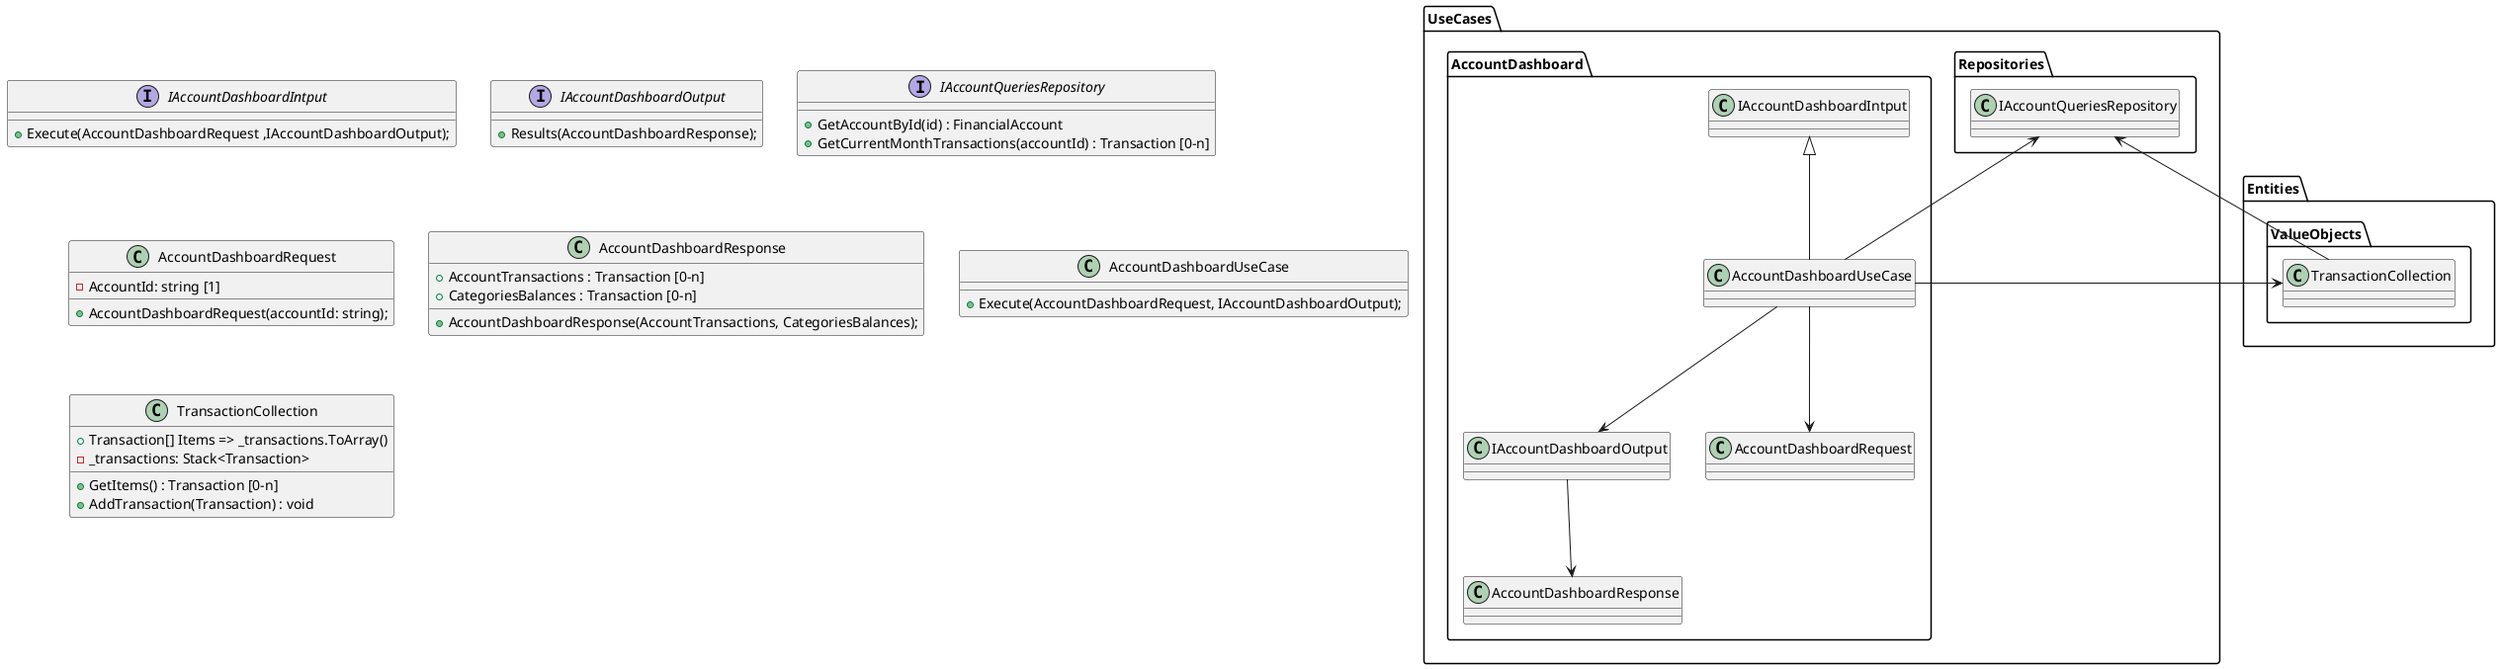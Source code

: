 @startuml Open fork

package "UseCases.AccountDashboard" {
    AccountDashboardUseCase --> IAccountDashboardOutput
    IAccountDashboardIntput <|-- AccountDashboardUseCase
    IAccountDashboardOutput --> AccountDashboardResponse
    AccountDashboardUseCase --> AccountDashboardRequest
}

package "Entities.ValueObjects" {
    TransactionCollection <-- AccountDashboardUseCase
}

package "UseCases.Repositories" {
    IAccountQueriesRepository <-- AccountDashboardUseCase
    IAccountQueriesRepository <-- TransactionCollection
}

interface IAccountDashboardIntput {
    {method} + Execute(AccountDashboardRequest ,IAccountDashboardOutput);
}

interface IAccountDashboardOutput {
    {method} + Results(AccountDashboardResponse);
}

interface IAccountQueriesRepository {
    {method} + GetAccountById(id) : FinancialAccount
    {method} + GetCurrentMonthTransactions(accountId) : Transaction [0-n]
}
class AccountDashboardRequest {
    {field} - AccountId: string [1]

    {method} + AccountDashboardRequest(accountId: string);
}
class AccountDashboardResponse {
    {field} + AccountTransactions : Transaction [0-n]
    {field} + CategoriesBalances : Transaction [0-n]

    {method} + AccountDashboardResponse(AccountTransactions, CategoriesBalances);
}

class AccountDashboardUseCase {
    {method} + Execute(AccountDashboardRequest, IAccountDashboardOutput);
}

class TransactionCollection {
    {field} + Transaction[] Items => _transactions.ToArray()
    {field} - _transactions: Stack<Transaction>

    {method} + GetItems() : Transaction [0-n]
    {method} + AddTransaction(Transaction) : void
}

@enduml